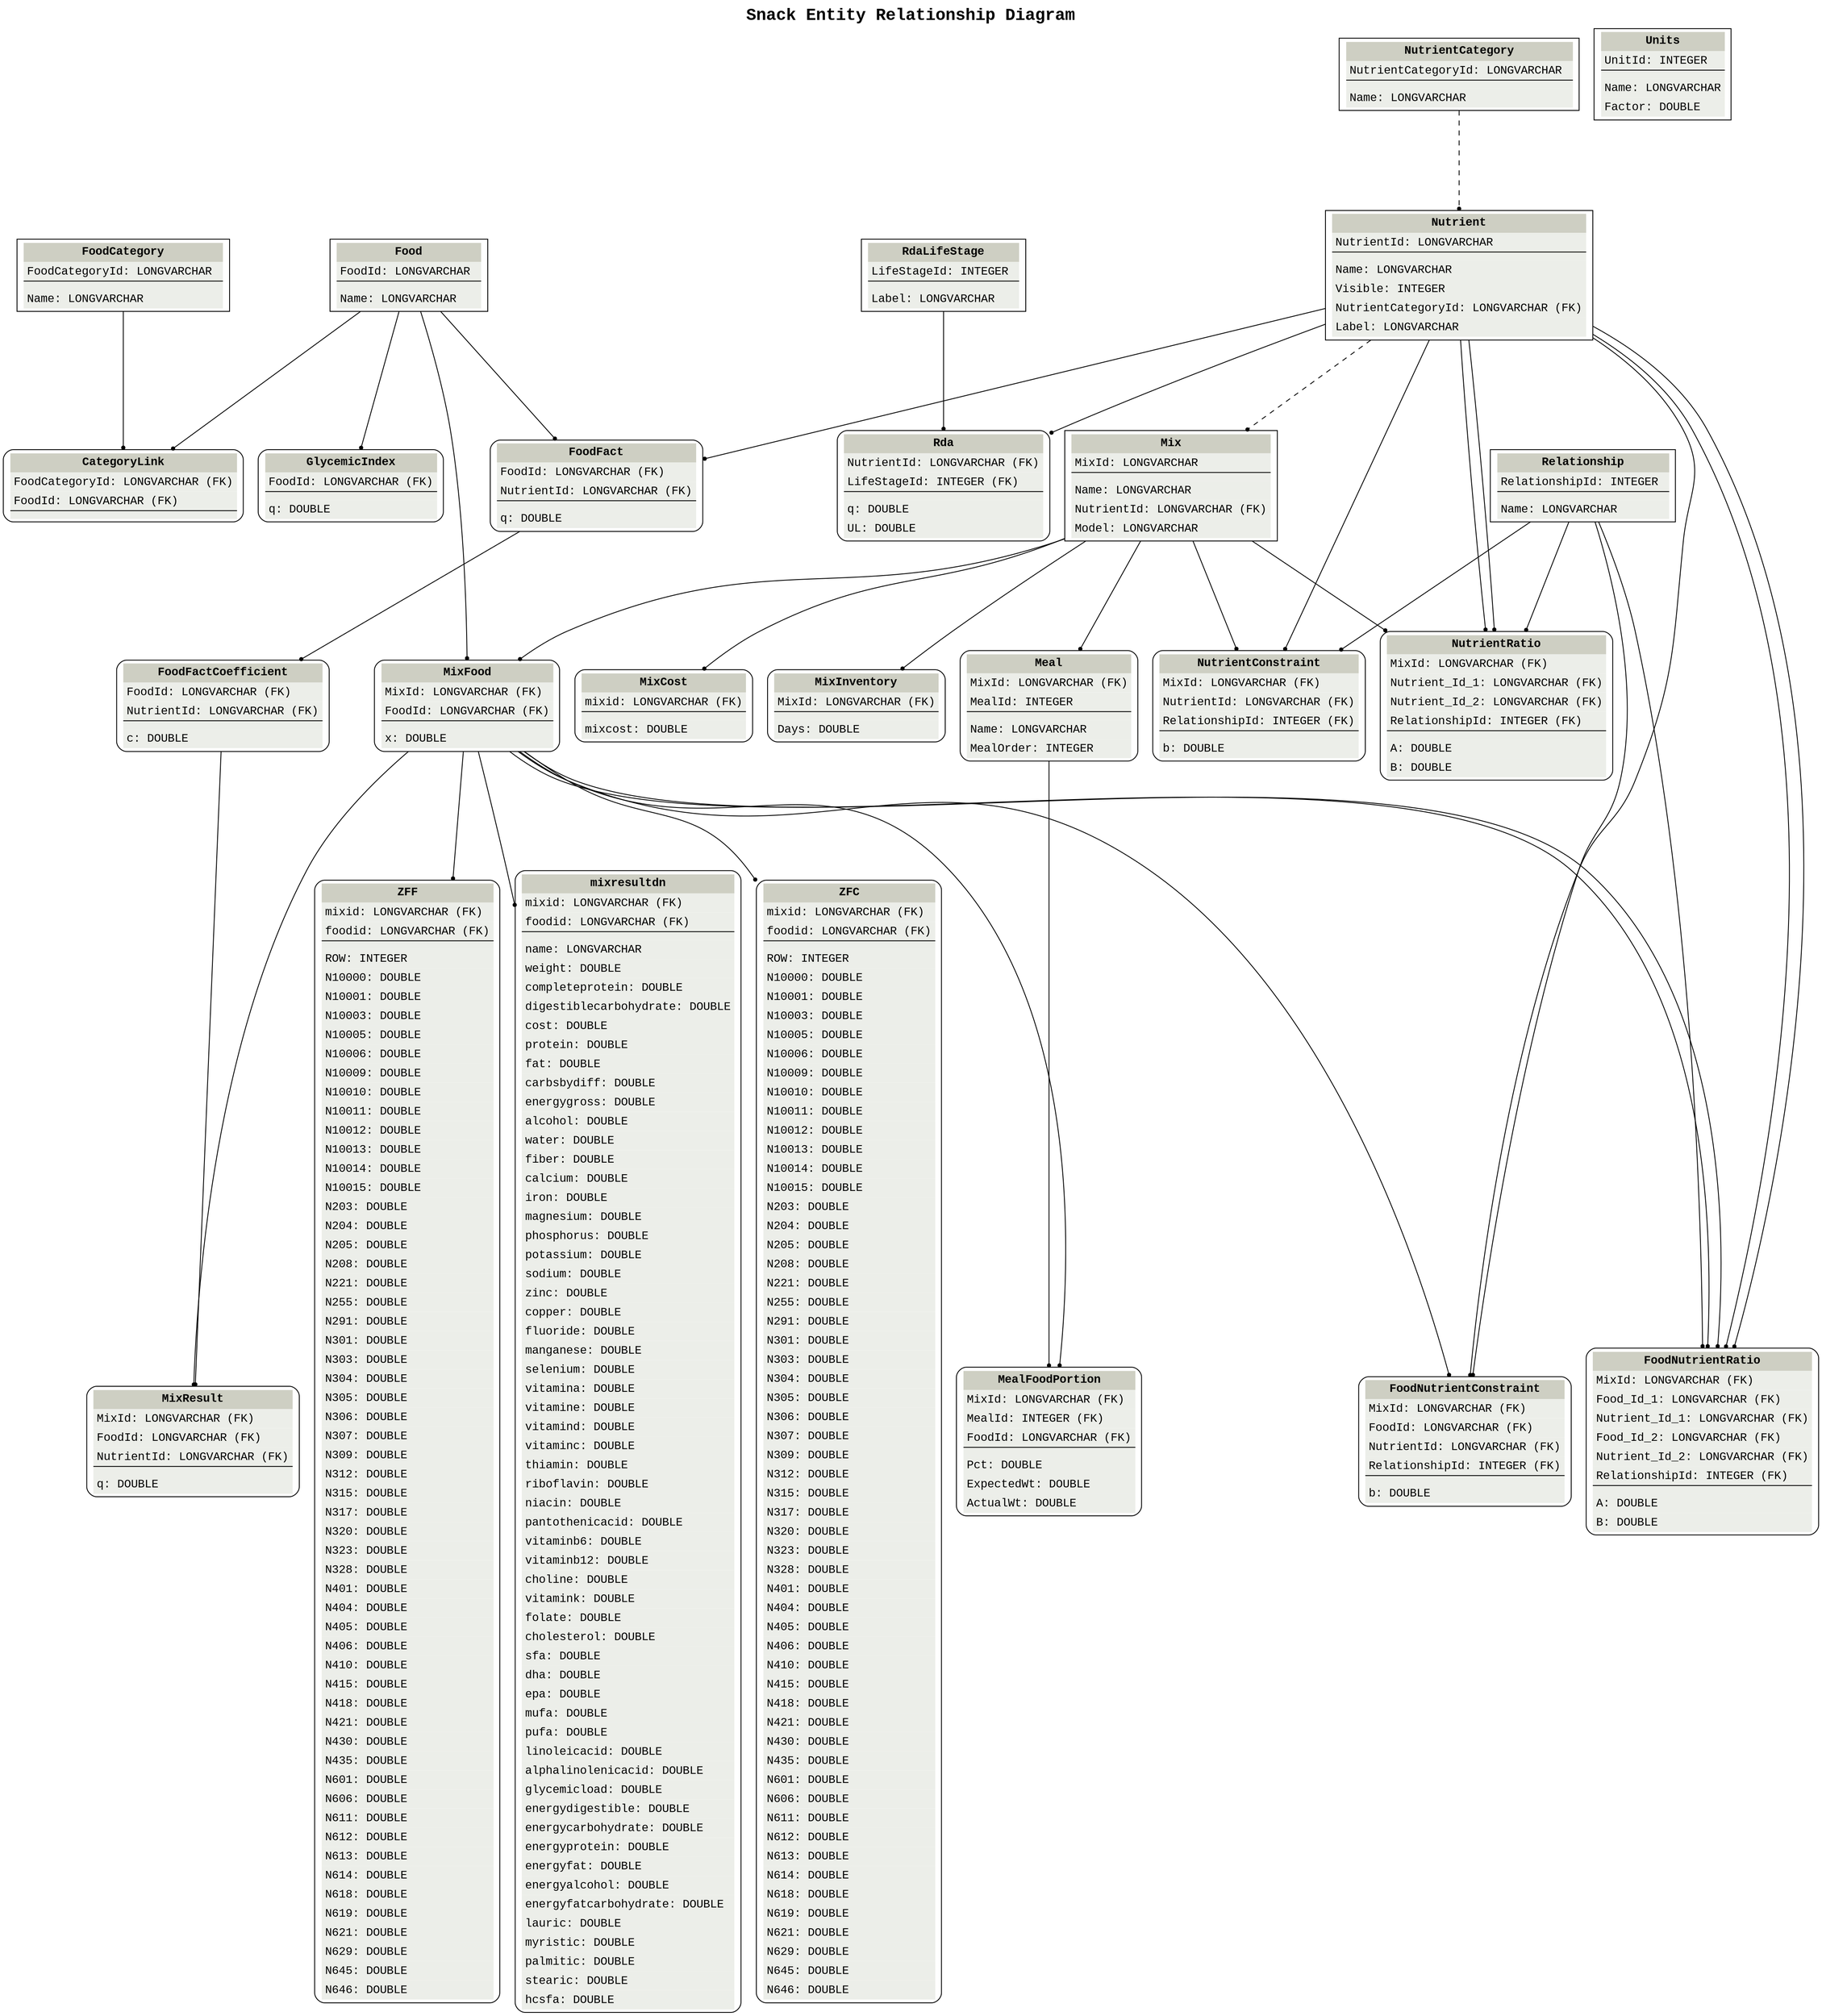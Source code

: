 digraph erd {

    labelloc = "t";
    label = "Snack Entity Relationship Diagram";
    fontsize = 20;
    fontname = "Liberation Mono Bold"
    size = "100,100";
    nodesep = 0.25;
    ranksep = 1.5;
    /*layout=neato*/

node [color = "#000000", style = solid,fontname = "Liberation Mono"];
CategoryLink [shape=Mrecord, label=<
        <table border="0" cellborder="0" cellspacing="0" cellpadding="4">
            <tr><td bgcolor="#CECFC3"><b>CategoryLink</b></td></tr>
               <tr><td bgcolor="#ECEEE9" align="left">FoodCategoryId: LONGVARCHAR (FK)</td></tr>
               <tr><td bgcolor="#ECEEE9" align="left">FoodId: LONGVARCHAR (FK)</td></tr>
              <tr><td sides="t" border="1px solid black" bgcolor="#ECEEE9" colspan="100%"></td></tr>              
        </table>
    >]
Food [shape=record, label=<
        <table border="0" cellborder="0" cellspacing="0" cellpadding="4">
            <tr><td bgcolor="#CECFC3"><b>Food</b></td></tr>
               <tr><td bgcolor="#ECEEE9" align="left">FoodId: LONGVARCHAR </td></tr>
              <tr><td sides="t" border="1px solid black" bgcolor="#ECEEE9" colspan="100%"></td></tr>              
               <tr><td bgcolor="#ECEEE9" align="left">Name: LONGVARCHAR</td></tr>
        </table>
    >]
FoodCategory [shape=record, label=<
        <table border="0" cellborder="0" cellspacing="0" cellpadding="4">
            <tr><td bgcolor="#CECFC3"><b>FoodCategory</b></td></tr>
               <tr><td bgcolor="#ECEEE9" align="left">FoodCategoryId: LONGVARCHAR </td></tr>
              <tr><td sides="t" border="1px solid black" bgcolor="#ECEEE9" colspan="100%"></td></tr>              
               <tr><td bgcolor="#ECEEE9" align="left">Name: LONGVARCHAR</td></tr>
        </table>
    >]
FoodFact [shape=Mrecord, label=<
        <table border="0" cellborder="0" cellspacing="0" cellpadding="4">
            <tr><td bgcolor="#CECFC3"><b>FoodFact</b></td></tr>
               <tr><td bgcolor="#ECEEE9" align="left">FoodId: LONGVARCHAR (FK)</td></tr>
               <tr><td bgcolor="#ECEEE9" align="left">NutrientId: LONGVARCHAR (FK)</td></tr>
              <tr><td sides="t" border="1px solid black" bgcolor="#ECEEE9" colspan="100%"></td></tr>              
               <tr><td bgcolor="#ECEEE9" align="left">q: DOUBLE</td></tr>
        </table>
    >]
FoodFactCoefficient [shape=Mrecord, label=<
        <table border="0" cellborder="0" cellspacing="0" cellpadding="4">
            <tr><td bgcolor="#CECFC3"><b>FoodFactCoefficient</b></td></tr>
               <tr><td bgcolor="#ECEEE9" align="left">FoodId: LONGVARCHAR (FK)</td></tr>
               <tr><td bgcolor="#ECEEE9" align="left">NutrientId: LONGVARCHAR (FK)</td></tr>
              <tr><td sides="t" border="1px solid black" bgcolor="#ECEEE9" colspan="100%"></td></tr>              
               <tr><td bgcolor="#ECEEE9" align="left">c: DOUBLE</td></tr>
        </table>
    >]
FoodNutrientConstraint [shape=Mrecord, label=<
        <table border="0" cellborder="0" cellspacing="0" cellpadding="4">
            <tr><td bgcolor="#CECFC3"><b>FoodNutrientConstraint</b></td></tr>
               <tr><td bgcolor="#ECEEE9" align="left">MixId: LONGVARCHAR (FK)</td></tr>
               <tr><td bgcolor="#ECEEE9" align="left">FoodId: LONGVARCHAR (FK)</td></tr>
               <tr><td bgcolor="#ECEEE9" align="left">NutrientId: LONGVARCHAR (FK)</td></tr>
               <tr><td bgcolor="#ECEEE9" align="left">RelationshipId: INTEGER (FK)</td></tr>
              <tr><td sides="t" border="1px solid black" bgcolor="#ECEEE9" colspan="100%"></td></tr>              
               <tr><td bgcolor="#ECEEE9" align="left">b: DOUBLE</td></tr>
        </table>
    >]
FoodNutrientRatio [shape=Mrecord, label=<
        <table border="0" cellborder="0" cellspacing="0" cellpadding="4">
            <tr><td bgcolor="#CECFC3"><b>FoodNutrientRatio</b></td></tr>
               <tr><td bgcolor="#ECEEE9" align="left">MixId: LONGVARCHAR (FK)</td></tr>
               <tr><td bgcolor="#ECEEE9" align="left">Food_Id_1: LONGVARCHAR (FK)</td></tr>
               <tr><td bgcolor="#ECEEE9" align="left">Nutrient_Id_1: LONGVARCHAR (FK)</td></tr>
               <tr><td bgcolor="#ECEEE9" align="left">Food_Id_2: LONGVARCHAR (FK)</td></tr>
               <tr><td bgcolor="#ECEEE9" align="left">Nutrient_Id_2: LONGVARCHAR (FK)</td></tr>
               <tr><td bgcolor="#ECEEE9" align="left">RelationshipId: INTEGER (FK)</td></tr>
              <tr><td sides="t" border="1px solid black" bgcolor="#ECEEE9" colspan="100%"></td></tr>              
               <tr><td bgcolor="#ECEEE9" align="left">A: DOUBLE</td></tr>
               <tr><td bgcolor="#ECEEE9" align="left">B: DOUBLE</td></tr>
        </table>
    >]
GlycemicIndex [shape=Mrecord, label=<
        <table border="0" cellborder="0" cellspacing="0" cellpadding="4">
            <tr><td bgcolor="#CECFC3"><b>GlycemicIndex</b></td></tr>
               <tr><td bgcolor="#ECEEE9" align="left">FoodId: LONGVARCHAR (FK)</td></tr>
              <tr><td sides="t" border="1px solid black" bgcolor="#ECEEE9" colspan="100%"></td></tr>              
               <tr><td bgcolor="#ECEEE9" align="left">q: DOUBLE</td></tr>
        </table>
    >]
Meal [shape=Mrecord, label=<
        <table border="0" cellborder="0" cellspacing="0" cellpadding="4">
            <tr><td bgcolor="#CECFC3"><b>Meal</b></td></tr>
               <tr><td bgcolor="#ECEEE9" align="left">MixId: LONGVARCHAR (FK)</td></tr>
               <tr><td bgcolor="#ECEEE9" align="left">MealId: INTEGER </td></tr>
              <tr><td sides="t" border="1px solid black" bgcolor="#ECEEE9" colspan="100%"></td></tr>              
               <tr><td bgcolor="#ECEEE9" align="left">Name: LONGVARCHAR</td></tr>
               <tr><td bgcolor="#ECEEE9" align="left">MealOrder: INTEGER</td></tr>
        </table>
    >]
MealFoodPortion [shape=Mrecord, label=<
        <table border="0" cellborder="0" cellspacing="0" cellpadding="4">
            <tr><td bgcolor="#CECFC3"><b>MealFoodPortion</b></td></tr>
               <tr><td bgcolor="#ECEEE9" align="left">MixId: LONGVARCHAR (FK)</td></tr>
               <tr><td bgcolor="#ECEEE9" align="left">MealId: INTEGER (FK)</td></tr>
               <tr><td bgcolor="#ECEEE9" align="left">FoodId: LONGVARCHAR (FK)</td></tr>
              <tr><td sides="t" border="1px solid black" bgcolor="#ECEEE9" colspan="100%"></td></tr>              
               <tr><td bgcolor="#ECEEE9" align="left">Pct: DOUBLE</td></tr>
               <tr><td bgcolor="#ECEEE9" align="left">ExpectedWt: DOUBLE</td></tr>
               <tr><td bgcolor="#ECEEE9" align="left">ActualWt: DOUBLE</td></tr>
        </table>
    >]
Mix [shape=record, label=<
        <table border="0" cellborder="0" cellspacing="0" cellpadding="4">
            <tr><td bgcolor="#CECFC3"><b>Mix</b></td></tr>
               <tr><td bgcolor="#ECEEE9" align="left">MixId: LONGVARCHAR </td></tr>
              <tr><td sides="t" border="1px solid black" bgcolor="#ECEEE9" colspan="100%"></td></tr>              
               <tr><td bgcolor="#ECEEE9" align="left">Name: LONGVARCHAR</td></tr>
               <tr><td bgcolor="#ECEEE9" align="left">NutrientId: LONGVARCHAR (FK)</td></tr>
               <tr><td bgcolor="#ECEEE9" align="left">Model: LONGVARCHAR</td></tr>
        </table>
    >]
MixCost [shape=Mrecord, label=<
        <table border="0" cellborder="0" cellspacing="0" cellpadding="4">
            <tr><td bgcolor="#CECFC3"><b>MixCost</b></td></tr>
               <tr><td bgcolor="#ECEEE9" align="left">mixid: LONGVARCHAR (FK)</td></tr>
              <tr><td sides="t" border="1px solid black" bgcolor="#ECEEE9" colspan="100%"></td></tr>              
               <tr><td bgcolor="#ECEEE9" align="left">mixcost: DOUBLE</td></tr>
        </table>
    >]
MixFood [shape=Mrecord, label=<
        <table border="0" cellborder="0" cellspacing="0" cellpadding="4">
            <tr><td bgcolor="#CECFC3"><b>MixFood</b></td></tr>
               <tr><td bgcolor="#ECEEE9" align="left">MixId: LONGVARCHAR (FK)</td></tr>
               <tr><td bgcolor="#ECEEE9" align="left">FoodId: LONGVARCHAR (FK)</td></tr>
              <tr><td sides="t" border="1px solid black" bgcolor="#ECEEE9" colspan="100%"></td></tr>              
               <tr><td bgcolor="#ECEEE9" align="left">x: DOUBLE</td></tr>
        </table>
    >]
MixInventory [shape=Mrecord, label=<
        <table border="0" cellborder="0" cellspacing="0" cellpadding="4">
            <tr><td bgcolor="#CECFC3"><b>MixInventory</b></td></tr>
               <tr><td bgcolor="#ECEEE9" align="left">MixId: LONGVARCHAR (FK)</td></tr>
              <tr><td sides="t" border="1px solid black" bgcolor="#ECEEE9" colspan="100%"></td></tr>              
               <tr><td bgcolor="#ECEEE9" align="left">Days: DOUBLE</td></tr>
        </table>
    >]
MixResult [shape=Mrecord, label=<
        <table border="0" cellborder="0" cellspacing="0" cellpadding="4">
            <tr><td bgcolor="#CECFC3"><b>MixResult</b></td></tr>
               <tr><td bgcolor="#ECEEE9" align="left">MixId: LONGVARCHAR (FK)</td></tr>
               <tr><td bgcolor="#ECEEE9" align="left">FoodId: LONGVARCHAR (FK)</td></tr>
               <tr><td bgcolor="#ECEEE9" align="left">NutrientId: LONGVARCHAR (FK)</td></tr>
              <tr><td sides="t" border="1px solid black" bgcolor="#ECEEE9" colspan="100%"></td></tr>              
               <tr><td bgcolor="#ECEEE9" align="left">q: DOUBLE</td></tr>
        </table>
    >]
Nutrient [shape=record, label=<
        <table border="0" cellborder="0" cellspacing="0" cellpadding="4">
            <tr><td bgcolor="#CECFC3"><b>Nutrient</b></td></tr>
               <tr><td bgcolor="#ECEEE9" align="left">NutrientId: LONGVARCHAR </td></tr>
              <tr><td sides="t" border="1px solid black" bgcolor="#ECEEE9" colspan="100%"></td></tr>              
               <tr><td bgcolor="#ECEEE9" align="left">Name: LONGVARCHAR</td></tr>
               <tr><td bgcolor="#ECEEE9" align="left">Visible: INTEGER</td></tr>
               <tr><td bgcolor="#ECEEE9" align="left">NutrientCategoryId: LONGVARCHAR (FK)</td></tr>
               <tr><td bgcolor="#ECEEE9" align="left">Label: LONGVARCHAR</td></tr>
        </table>
    >]
NutrientCategory [shape=record, label=<
        <table border="0" cellborder="0" cellspacing="0" cellpadding="4">
            <tr><td bgcolor="#CECFC3"><b>NutrientCategory</b></td></tr>
               <tr><td bgcolor="#ECEEE9" align="left">NutrientCategoryId: LONGVARCHAR </td></tr>
              <tr><td sides="t" border="1px solid black" bgcolor="#ECEEE9" colspan="100%"></td></tr>              
               <tr><td bgcolor="#ECEEE9" align="left">Name: LONGVARCHAR</td></tr>
        </table>
    >]
NutrientConstraint [shape=Mrecord, label=<
        <table border="0" cellborder="0" cellspacing="0" cellpadding="4">
            <tr><td bgcolor="#CECFC3"><b>NutrientConstraint</b></td></tr>
               <tr><td bgcolor="#ECEEE9" align="left">MixId: LONGVARCHAR (FK)</td></tr>
               <tr><td bgcolor="#ECEEE9" align="left">NutrientId: LONGVARCHAR (FK)</td></tr>
               <tr><td bgcolor="#ECEEE9" align="left">RelationshipId: INTEGER (FK)</td></tr>
              <tr><td sides="t" border="1px solid black" bgcolor="#ECEEE9" colspan="100%"></td></tr>              
               <tr><td bgcolor="#ECEEE9" align="left">b: DOUBLE</td></tr>
        </table>
    >]
NutrientRatio [shape=Mrecord, label=<
        <table border="0" cellborder="0" cellspacing="0" cellpadding="4">
            <tr><td bgcolor="#CECFC3"><b>NutrientRatio</b></td></tr>
               <tr><td bgcolor="#ECEEE9" align="left">MixId: LONGVARCHAR (FK)</td></tr>
               <tr><td bgcolor="#ECEEE9" align="left">Nutrient_Id_1: LONGVARCHAR (FK)</td></tr>
               <tr><td bgcolor="#ECEEE9" align="left">Nutrient_Id_2: LONGVARCHAR (FK)</td></tr>
               <tr><td bgcolor="#ECEEE9" align="left">RelationshipId: INTEGER (FK)</td></tr>
              <tr><td sides="t" border="1px solid black" bgcolor="#ECEEE9" colspan="100%"></td></tr>              
               <tr><td bgcolor="#ECEEE9" align="left">A: DOUBLE</td></tr>
               <tr><td bgcolor="#ECEEE9" align="left">B: DOUBLE</td></tr>
        </table>
    >]
Rda [shape=Mrecord, label=<
        <table border="0" cellborder="0" cellspacing="0" cellpadding="4">
            <tr><td bgcolor="#CECFC3"><b>Rda</b></td></tr>
               <tr><td bgcolor="#ECEEE9" align="left">NutrientId: LONGVARCHAR (FK)</td></tr>
               <tr><td bgcolor="#ECEEE9" align="left">LifeStageId: INTEGER (FK)</td></tr>
              <tr><td sides="t" border="1px solid black" bgcolor="#ECEEE9" colspan="100%"></td></tr>              
               <tr><td bgcolor="#ECEEE9" align="left">q: DOUBLE</td></tr>
               <tr><td bgcolor="#ECEEE9" align="left">UL: DOUBLE</td></tr>
        </table>
    >]
RdaLifeStage [shape=record, label=<
        <table border="0" cellborder="0" cellspacing="0" cellpadding="4">
            <tr><td bgcolor="#CECFC3"><b>RdaLifeStage</b></td></tr>
               <tr><td bgcolor="#ECEEE9" align="left">LifeStageId: INTEGER </td></tr>
              <tr><td sides="t" border="1px solid black" bgcolor="#ECEEE9" colspan="100%"></td></tr>              
               <tr><td bgcolor="#ECEEE9" align="left">Label: LONGVARCHAR</td></tr>
        </table>
    >]
Relationship [shape=record, label=<
        <table border="0" cellborder="0" cellspacing="0" cellpadding="4">
            <tr><td bgcolor="#CECFC3"><b>Relationship</b></td></tr>
               <tr><td bgcolor="#ECEEE9" align="left">RelationshipId: INTEGER </td></tr>
              <tr><td sides="t" border="1px solid black" bgcolor="#ECEEE9" colspan="100%"></td></tr>              
               <tr><td bgcolor="#ECEEE9" align="left">Name: LONGVARCHAR</td></tr>
        </table>
    >]
Units [shape=record, label=<
        <table border="0" cellborder="0" cellspacing="0" cellpadding="4">
            <tr><td bgcolor="#CECFC3"><b>Units</b></td></tr>
               <tr><td bgcolor="#ECEEE9" align="left">UnitId: INTEGER </td></tr>
              <tr><td sides="t" border="1px solid black" bgcolor="#ECEEE9" colspan="100%"></td></tr>              
               <tr><td bgcolor="#ECEEE9" align="left">Name: LONGVARCHAR</td></tr>
               <tr><td bgcolor="#ECEEE9" align="left">Factor: DOUBLE</td></tr>
        </table>
    >]
ZFC [shape=Mrecord, label=<
        <table border="0" cellborder="0" cellspacing="0" cellpadding="4">
            <tr><td bgcolor="#CECFC3"><b>ZFC</b></td></tr>
               <tr><td bgcolor="#ECEEE9" align="left">mixid: LONGVARCHAR (FK)</td></tr>
               <tr><td bgcolor="#ECEEE9" align="left">foodid: LONGVARCHAR (FK)</td></tr>
              <tr><td sides="t" border="1px solid black" bgcolor="#ECEEE9" colspan="100%"></td></tr>              
               <tr><td bgcolor="#ECEEE9" align="left">ROW: INTEGER</td></tr>
               <tr><td bgcolor="#ECEEE9" align="left">N10000: DOUBLE</td></tr>
               <tr><td bgcolor="#ECEEE9" align="left">N10001: DOUBLE</td></tr>
               <tr><td bgcolor="#ECEEE9" align="left">N10003: DOUBLE</td></tr>
               <tr><td bgcolor="#ECEEE9" align="left">N10005: DOUBLE</td></tr>
               <tr><td bgcolor="#ECEEE9" align="left">N10006: DOUBLE</td></tr>
               <tr><td bgcolor="#ECEEE9" align="left">N10009: DOUBLE</td></tr>
               <tr><td bgcolor="#ECEEE9" align="left">N10010: DOUBLE</td></tr>
               <tr><td bgcolor="#ECEEE9" align="left">N10011: DOUBLE</td></tr>
               <tr><td bgcolor="#ECEEE9" align="left">N10012: DOUBLE</td></tr>
               <tr><td bgcolor="#ECEEE9" align="left">N10013: DOUBLE</td></tr>
               <tr><td bgcolor="#ECEEE9" align="left">N10014: DOUBLE</td></tr>
               <tr><td bgcolor="#ECEEE9" align="left">N10015: DOUBLE</td></tr>
               <tr><td bgcolor="#ECEEE9" align="left">N203: DOUBLE</td></tr>
               <tr><td bgcolor="#ECEEE9" align="left">N204: DOUBLE</td></tr>
               <tr><td bgcolor="#ECEEE9" align="left">N205: DOUBLE</td></tr>
               <tr><td bgcolor="#ECEEE9" align="left">N208: DOUBLE</td></tr>
               <tr><td bgcolor="#ECEEE9" align="left">N221: DOUBLE</td></tr>
               <tr><td bgcolor="#ECEEE9" align="left">N255: DOUBLE</td></tr>
               <tr><td bgcolor="#ECEEE9" align="left">N291: DOUBLE</td></tr>
               <tr><td bgcolor="#ECEEE9" align="left">N301: DOUBLE</td></tr>
               <tr><td bgcolor="#ECEEE9" align="left">N303: DOUBLE</td></tr>
               <tr><td bgcolor="#ECEEE9" align="left">N304: DOUBLE</td></tr>
               <tr><td bgcolor="#ECEEE9" align="left">N305: DOUBLE</td></tr>
               <tr><td bgcolor="#ECEEE9" align="left">N306: DOUBLE</td></tr>
               <tr><td bgcolor="#ECEEE9" align="left">N307: DOUBLE</td></tr>
               <tr><td bgcolor="#ECEEE9" align="left">N309: DOUBLE</td></tr>
               <tr><td bgcolor="#ECEEE9" align="left">N312: DOUBLE</td></tr>
               <tr><td bgcolor="#ECEEE9" align="left">N315: DOUBLE</td></tr>
               <tr><td bgcolor="#ECEEE9" align="left">N317: DOUBLE</td></tr>
               <tr><td bgcolor="#ECEEE9" align="left">N320: DOUBLE</td></tr>
               <tr><td bgcolor="#ECEEE9" align="left">N323: DOUBLE</td></tr>
               <tr><td bgcolor="#ECEEE9" align="left">N328: DOUBLE</td></tr>
               <tr><td bgcolor="#ECEEE9" align="left">N401: DOUBLE</td></tr>
               <tr><td bgcolor="#ECEEE9" align="left">N404: DOUBLE</td></tr>
               <tr><td bgcolor="#ECEEE9" align="left">N405: DOUBLE</td></tr>
               <tr><td bgcolor="#ECEEE9" align="left">N406: DOUBLE</td></tr>
               <tr><td bgcolor="#ECEEE9" align="left">N410: DOUBLE</td></tr>
               <tr><td bgcolor="#ECEEE9" align="left">N415: DOUBLE</td></tr>
               <tr><td bgcolor="#ECEEE9" align="left">N418: DOUBLE</td></tr>
               <tr><td bgcolor="#ECEEE9" align="left">N421: DOUBLE</td></tr>
               <tr><td bgcolor="#ECEEE9" align="left">N430: DOUBLE</td></tr>
               <tr><td bgcolor="#ECEEE9" align="left">N435: DOUBLE</td></tr>
               <tr><td bgcolor="#ECEEE9" align="left">N601: DOUBLE</td></tr>
               <tr><td bgcolor="#ECEEE9" align="left">N606: DOUBLE</td></tr>
               <tr><td bgcolor="#ECEEE9" align="left">N611: DOUBLE</td></tr>
               <tr><td bgcolor="#ECEEE9" align="left">N612: DOUBLE</td></tr>
               <tr><td bgcolor="#ECEEE9" align="left">N613: DOUBLE</td></tr>
               <tr><td bgcolor="#ECEEE9" align="left">N614: DOUBLE</td></tr>
               <tr><td bgcolor="#ECEEE9" align="left">N618: DOUBLE</td></tr>
               <tr><td bgcolor="#ECEEE9" align="left">N619: DOUBLE</td></tr>
               <tr><td bgcolor="#ECEEE9" align="left">N621: DOUBLE</td></tr>
               <tr><td bgcolor="#ECEEE9" align="left">N629: DOUBLE</td></tr>
               <tr><td bgcolor="#ECEEE9" align="left">N645: DOUBLE</td></tr>
               <tr><td bgcolor="#ECEEE9" align="left">N646: DOUBLE</td></tr>
        </table>
    >]
ZFF [shape=Mrecord, label=<
        <table border="0" cellborder="0" cellspacing="0" cellpadding="4">
            <tr><td bgcolor="#CECFC3"><b>ZFF</b></td></tr>
               <tr><td bgcolor="#ECEEE9" align="left">mixid: LONGVARCHAR (FK)</td></tr>
               <tr><td bgcolor="#ECEEE9" align="left">foodid: LONGVARCHAR (FK)</td></tr>
              <tr><td sides="t" border="1px solid black" bgcolor="#ECEEE9" colspan="100%"></td></tr>              
               <tr><td bgcolor="#ECEEE9" align="left">ROW: INTEGER</td></tr>
               <tr><td bgcolor="#ECEEE9" align="left">N10000: DOUBLE</td></tr>
               <tr><td bgcolor="#ECEEE9" align="left">N10001: DOUBLE</td></tr>
               <tr><td bgcolor="#ECEEE9" align="left">N10003: DOUBLE</td></tr>
               <tr><td bgcolor="#ECEEE9" align="left">N10005: DOUBLE</td></tr>
               <tr><td bgcolor="#ECEEE9" align="left">N10006: DOUBLE</td></tr>
               <tr><td bgcolor="#ECEEE9" align="left">N10009: DOUBLE</td></tr>
               <tr><td bgcolor="#ECEEE9" align="left">N10010: DOUBLE</td></tr>
               <tr><td bgcolor="#ECEEE9" align="left">N10011: DOUBLE</td></tr>
               <tr><td bgcolor="#ECEEE9" align="left">N10012: DOUBLE</td></tr>
               <tr><td bgcolor="#ECEEE9" align="left">N10013: DOUBLE</td></tr>
               <tr><td bgcolor="#ECEEE9" align="left">N10014: DOUBLE</td></tr>
               <tr><td bgcolor="#ECEEE9" align="left">N10015: DOUBLE</td></tr>
               <tr><td bgcolor="#ECEEE9" align="left">N203: DOUBLE</td></tr>
               <tr><td bgcolor="#ECEEE9" align="left">N204: DOUBLE</td></tr>
               <tr><td bgcolor="#ECEEE9" align="left">N205: DOUBLE</td></tr>
               <tr><td bgcolor="#ECEEE9" align="left">N208: DOUBLE</td></tr>
               <tr><td bgcolor="#ECEEE9" align="left">N221: DOUBLE</td></tr>
               <tr><td bgcolor="#ECEEE9" align="left">N255: DOUBLE</td></tr>
               <tr><td bgcolor="#ECEEE9" align="left">N291: DOUBLE</td></tr>
               <tr><td bgcolor="#ECEEE9" align="left">N301: DOUBLE</td></tr>
               <tr><td bgcolor="#ECEEE9" align="left">N303: DOUBLE</td></tr>
               <tr><td bgcolor="#ECEEE9" align="left">N304: DOUBLE</td></tr>
               <tr><td bgcolor="#ECEEE9" align="left">N305: DOUBLE</td></tr>
               <tr><td bgcolor="#ECEEE9" align="left">N306: DOUBLE</td></tr>
               <tr><td bgcolor="#ECEEE9" align="left">N307: DOUBLE</td></tr>
               <tr><td bgcolor="#ECEEE9" align="left">N309: DOUBLE</td></tr>
               <tr><td bgcolor="#ECEEE9" align="left">N312: DOUBLE</td></tr>
               <tr><td bgcolor="#ECEEE9" align="left">N315: DOUBLE</td></tr>
               <tr><td bgcolor="#ECEEE9" align="left">N317: DOUBLE</td></tr>
               <tr><td bgcolor="#ECEEE9" align="left">N320: DOUBLE</td></tr>
               <tr><td bgcolor="#ECEEE9" align="left">N323: DOUBLE</td></tr>
               <tr><td bgcolor="#ECEEE9" align="left">N328: DOUBLE</td></tr>
               <tr><td bgcolor="#ECEEE9" align="left">N401: DOUBLE</td></tr>
               <tr><td bgcolor="#ECEEE9" align="left">N404: DOUBLE</td></tr>
               <tr><td bgcolor="#ECEEE9" align="left">N405: DOUBLE</td></tr>
               <tr><td bgcolor="#ECEEE9" align="left">N406: DOUBLE</td></tr>
               <tr><td bgcolor="#ECEEE9" align="left">N410: DOUBLE</td></tr>
               <tr><td bgcolor="#ECEEE9" align="left">N415: DOUBLE</td></tr>
               <tr><td bgcolor="#ECEEE9" align="left">N418: DOUBLE</td></tr>
               <tr><td bgcolor="#ECEEE9" align="left">N421: DOUBLE</td></tr>
               <tr><td bgcolor="#ECEEE9" align="left">N430: DOUBLE</td></tr>
               <tr><td bgcolor="#ECEEE9" align="left">N435: DOUBLE</td></tr>
               <tr><td bgcolor="#ECEEE9" align="left">N601: DOUBLE</td></tr>
               <tr><td bgcolor="#ECEEE9" align="left">N606: DOUBLE</td></tr>
               <tr><td bgcolor="#ECEEE9" align="left">N611: DOUBLE</td></tr>
               <tr><td bgcolor="#ECEEE9" align="left">N612: DOUBLE</td></tr>
               <tr><td bgcolor="#ECEEE9" align="left">N613: DOUBLE</td></tr>
               <tr><td bgcolor="#ECEEE9" align="left">N614: DOUBLE</td></tr>
               <tr><td bgcolor="#ECEEE9" align="left">N618: DOUBLE</td></tr>
               <tr><td bgcolor="#ECEEE9" align="left">N619: DOUBLE</td></tr>
               <tr><td bgcolor="#ECEEE9" align="left">N621: DOUBLE</td></tr>
               <tr><td bgcolor="#ECEEE9" align="left">N629: DOUBLE</td></tr>
               <tr><td bgcolor="#ECEEE9" align="left">N645: DOUBLE</td></tr>
               <tr><td bgcolor="#ECEEE9" align="left">N646: DOUBLE</td></tr>
        </table>
    >]
mixresultdn [shape=Mrecord, label=<
        <table border="0" cellborder="0" cellspacing="0" cellpadding="4">
            <tr><td bgcolor="#CECFC3"><b>mixresultdn</b></td></tr>
               <tr><td bgcolor="#ECEEE9" align="left">mixid: LONGVARCHAR (FK)</td></tr>
               <tr><td bgcolor="#ECEEE9" align="left">foodid: LONGVARCHAR (FK)</td></tr>
              <tr><td sides="t" border="1px solid black" bgcolor="#ECEEE9" colspan="100%"></td></tr>              
               <tr><td bgcolor="#ECEEE9" align="left">name: LONGVARCHAR</td></tr>
               <tr><td bgcolor="#ECEEE9" align="left">weight: DOUBLE</td></tr>
               <tr><td bgcolor="#ECEEE9" align="left">completeprotein: DOUBLE</td></tr>
               <tr><td bgcolor="#ECEEE9" align="left">digestiblecarbohydrate: DOUBLE</td></tr>
               <tr><td bgcolor="#ECEEE9" align="left">cost: DOUBLE</td></tr>
               <tr><td bgcolor="#ECEEE9" align="left">protein: DOUBLE</td></tr>
               <tr><td bgcolor="#ECEEE9" align="left">fat: DOUBLE</td></tr>
               <tr><td bgcolor="#ECEEE9" align="left">carbsbydiff: DOUBLE</td></tr>
               <tr><td bgcolor="#ECEEE9" align="left">energygross: DOUBLE</td></tr>
               <tr><td bgcolor="#ECEEE9" align="left">alcohol: DOUBLE</td></tr>
               <tr><td bgcolor="#ECEEE9" align="left">water: DOUBLE</td></tr>
               <tr><td bgcolor="#ECEEE9" align="left">fiber: DOUBLE</td></tr>
               <tr><td bgcolor="#ECEEE9" align="left">calcium: DOUBLE</td></tr>
               <tr><td bgcolor="#ECEEE9" align="left">iron: DOUBLE</td></tr>
               <tr><td bgcolor="#ECEEE9" align="left">magnesium: DOUBLE</td></tr>
               <tr><td bgcolor="#ECEEE9" align="left">phosphorus: DOUBLE</td></tr>
               <tr><td bgcolor="#ECEEE9" align="left">potassium: DOUBLE</td></tr>
               <tr><td bgcolor="#ECEEE9" align="left">sodium: DOUBLE</td></tr>
               <tr><td bgcolor="#ECEEE9" align="left">zinc: DOUBLE</td></tr>
               <tr><td bgcolor="#ECEEE9" align="left">copper: DOUBLE</td></tr>
               <tr><td bgcolor="#ECEEE9" align="left">fluoride: DOUBLE</td></tr>
               <tr><td bgcolor="#ECEEE9" align="left">manganese: DOUBLE</td></tr>
               <tr><td bgcolor="#ECEEE9" align="left">selenium: DOUBLE</td></tr>
               <tr><td bgcolor="#ECEEE9" align="left">vitamina: DOUBLE</td></tr>
               <tr><td bgcolor="#ECEEE9" align="left">vitamine: DOUBLE</td></tr>
               <tr><td bgcolor="#ECEEE9" align="left">vitamind: DOUBLE</td></tr>
               <tr><td bgcolor="#ECEEE9" align="left">vitaminc: DOUBLE</td></tr>
               <tr><td bgcolor="#ECEEE9" align="left">thiamin: DOUBLE</td></tr>
               <tr><td bgcolor="#ECEEE9" align="left">riboflavin: DOUBLE</td></tr>
               <tr><td bgcolor="#ECEEE9" align="left">niacin: DOUBLE</td></tr>
               <tr><td bgcolor="#ECEEE9" align="left">pantothenicacid: DOUBLE</td></tr>
               <tr><td bgcolor="#ECEEE9" align="left">vitaminb6: DOUBLE</td></tr>
               <tr><td bgcolor="#ECEEE9" align="left">vitaminb12: DOUBLE</td></tr>
               <tr><td bgcolor="#ECEEE9" align="left">choline: DOUBLE</td></tr>
               <tr><td bgcolor="#ECEEE9" align="left">vitamink: DOUBLE</td></tr>
               <tr><td bgcolor="#ECEEE9" align="left">folate: DOUBLE</td></tr>
               <tr><td bgcolor="#ECEEE9" align="left">cholesterol: DOUBLE</td></tr>
               <tr><td bgcolor="#ECEEE9" align="left">sfa: DOUBLE</td></tr>
               <tr><td bgcolor="#ECEEE9" align="left">dha: DOUBLE</td></tr>
               <tr><td bgcolor="#ECEEE9" align="left">epa: DOUBLE</td></tr>
               <tr><td bgcolor="#ECEEE9" align="left">mufa: DOUBLE</td></tr>
               <tr><td bgcolor="#ECEEE9" align="left">pufa: DOUBLE</td></tr>
               <tr><td bgcolor="#ECEEE9" align="left">linoleicacid: DOUBLE</td></tr>
               <tr><td bgcolor="#ECEEE9" align="left">alphalinolenicacid: DOUBLE</td></tr>
               <tr><td bgcolor="#ECEEE9" align="left">glycemicload: DOUBLE</td></tr>
               <tr><td bgcolor="#ECEEE9" align="left">energydigestible: DOUBLE</td></tr>
               <tr><td bgcolor="#ECEEE9" align="left">energycarbohydrate: DOUBLE</td></tr>
               <tr><td bgcolor="#ECEEE9" align="left">energyprotein: DOUBLE</td></tr>
               <tr><td bgcolor="#ECEEE9" align="left">energyfat: DOUBLE</td></tr>
               <tr><td bgcolor="#ECEEE9" align="left">energyalcohol: DOUBLE</td></tr>
               <tr><td bgcolor="#ECEEE9" align="left">energyfatcarbohydrate: DOUBLE</td></tr>
               <tr><td bgcolor="#ECEEE9" align="left">lauric: DOUBLE</td></tr>
               <tr><td bgcolor="#ECEEE9" align="left">myristic: DOUBLE</td></tr>
               <tr><td bgcolor="#ECEEE9" align="left">palmitic: DOUBLE</td></tr>
               <tr><td bgcolor="#ECEEE9" align="left">stearic: DOUBLE</td></tr>
               <tr><td bgcolor="#ECEEE9" align="left">hcsfa: DOUBLE</td></tr>
        </table>
    >]

edge [penwidth=1,fontname="Liberation Mono" len=5, arrowsize=0.5, arrowhead=dot, arrowtail=none, dir=forward, style=solid]
Food -> CategoryLink [dir=forward,weight=1];
edge [penwidth=1,fontname="Liberation Mono" len=5, arrowsize=0.5, arrowhead=dot, arrowtail=none, dir=forward, style=solid]
FoodCategory -> CategoryLink [dir=forward,weight=1];
edge [penwidth=1,fontname="Liberation Mono" len=5, arrowsize=0.5, arrowhead=dot, arrowtail=none, dir=forward, style=solid]
Food -> FoodFact [dir=forward,weight=1];
edge [penwidth=1,fontname="Liberation Mono" len=5, arrowsize=0.5, arrowhead=dot, arrowtail=none, dir=forward, style=solid]
Nutrient -> FoodFact [dir=forward,weight=1];
edge [penwidth=1,fontname="Liberation Mono" len=5, arrowsize=0.5, arrowhead=dot, arrowtail=none, dir=forward, style=solid]
FoodFact -> FoodFactCoefficient [dir=forward,weight=1];
edge [penwidth=1,fontname="Liberation Mono" len=5, arrowsize=0.5, arrowhead=dot, arrowtail=none, dir=forward, style=solid]
MixFood -> FoodNutrientConstraint [dir=forward,weight=1];
edge [penwidth=1,fontname="Liberation Mono" len=5, arrowsize=0.5, arrowhead=dot, arrowtail=none, dir=forward, style=solid]
Nutrient -> FoodNutrientConstraint [dir=forward,weight=1];
edge [penwidth=1,fontname="Liberation Mono" len=5, arrowsize=0.5, arrowhead=dot, arrowtail=none, dir=forward, style=solid]
Relationship -> FoodNutrientConstraint [dir=forward,weight=1];
edge [penwidth=1,fontname="Liberation Mono" len=5, arrowsize=0.5, arrowhead=dot, arrowtail=none, dir=forward, style=solid]
MixFood -> FoodNutrientRatio [dir=forward,weight=1];
edge [penwidth=1,fontname="Liberation Mono" len=5, arrowsize=0.5, arrowhead=dot, arrowtail=none, dir=forward, style=solid]
MixFood -> FoodNutrientRatio [dir=forward,weight=1];
edge [penwidth=1,fontname="Liberation Mono" len=5, arrowsize=0.5, arrowhead=dot, arrowtail=none, dir=forward, style=solid]
Nutrient -> FoodNutrientRatio [dir=forward,weight=1];
edge [penwidth=1,fontname="Liberation Mono" len=5, arrowsize=0.5, arrowhead=dot, arrowtail=none, dir=forward, style=solid]
Nutrient -> FoodNutrientRatio [dir=forward,weight=1];
edge [penwidth=1,fontname="Liberation Mono" len=5, arrowsize=0.5, arrowhead=dot, arrowtail=none, dir=forward, style=solid]
Relationship -> FoodNutrientRatio [dir=forward,weight=1];
edge [penwidth=1,fontname="Liberation Mono" len=5, arrowsize=0.5, arrowhead=dot, arrowtail=none, dir=forward, style=solid]
Food -> GlycemicIndex [dir=forward,weight=1];
edge [penwidth=1,fontname="Liberation Mono" len=5, arrowsize=0.5, arrowhead=dot, arrowtail=none, dir=forward, style=solid]
Mix -> Meal [dir=forward,weight=1];
edge [penwidth=1,fontname="Liberation Mono" len=5, arrowsize=0.5, arrowhead=dot, arrowtail=none, dir=forward, style=solid]
Meal -> MealFoodPortion [dir=forward,weight=1];
edge [penwidth=1,fontname="Liberation Mono" len=5, arrowsize=0.5, arrowhead=dot, arrowtail=none, dir=forward, style=solid]
MixFood -> MealFoodPortion [dir=forward,weight=1];
edge [penwidth=1,fontname="Liberation Mono" len=5, arrowsize=0.5, arrowhead=dot, arrowtail=none, dir=forward, style=dashed]
Nutrient -> Mix [dir=forward,weight=1];
edge [penwidth=1,fontname="Liberation Mono" len=5, arrowsize=0.5, arrowhead=dot, arrowtail=none, dir=forward, style=solid]
Mix -> MixCost [dir=forward,weight=1];
edge [penwidth=1,fontname="Liberation Mono" len=5, arrowsize=0.5, arrowhead=dot, arrowtail=none, dir=forward, style=solid]
Food -> MixFood [dir=forward,weight=1];
edge [penwidth=1,fontname="Liberation Mono" len=5, arrowsize=0.5, arrowhead=dot, arrowtail=none, dir=forward, style=solid]
Mix -> MixFood [dir=forward,weight=1];
edge [penwidth=1,fontname="Liberation Mono" len=5, arrowsize=0.5, arrowhead=dot, arrowtail=none, dir=forward, style=solid]
Mix -> MixInventory [dir=forward,weight=1];
edge [penwidth=1,fontname="Liberation Mono" len=5, arrowsize=0.5, arrowhead=dot, arrowtail=none, dir=forward, style=solid]
FoodFactCoefficient -> MixResult [dir=forward,weight=1];
edge [penwidth=1,fontname="Liberation Mono" len=5, arrowsize=0.5, arrowhead=dot, arrowtail=none, dir=forward, style=solid]
MixFood -> MixResult [dir=forward,weight=1];
edge [penwidth=1,fontname="Liberation Mono" len=5, arrowsize=0.5, arrowhead=dot, arrowtail=none, dir=forward, style=dashed]
NutrientCategory -> Nutrient [dir=forward,weight=1];
edge [penwidth=1,fontname="Liberation Mono" len=5, arrowsize=0.5, arrowhead=dot, arrowtail=none, dir=forward, style=solid]
Mix -> NutrientConstraint [dir=forward,weight=1];
edge [penwidth=1,fontname="Liberation Mono" len=5, arrowsize=0.5, arrowhead=dot, arrowtail=none, dir=forward, style=solid]
Nutrient -> NutrientConstraint [dir=forward,weight=1];
edge [penwidth=1,fontname="Liberation Mono" len=5, arrowsize=0.5, arrowhead=dot, arrowtail=none, dir=forward, style=solid]
Relationship -> NutrientConstraint [dir=forward,weight=1];
edge [penwidth=1,fontname="Liberation Mono" len=5, arrowsize=0.5, arrowhead=dot, arrowtail=none, dir=forward, style=solid]
Mix -> NutrientRatio [dir=forward,weight=1];
edge [penwidth=1,fontname="Liberation Mono" len=5, arrowsize=0.5, arrowhead=dot, arrowtail=none, dir=forward, style=solid]
Nutrient -> NutrientRatio [dir=forward,weight=1];
edge [penwidth=1,fontname="Liberation Mono" len=5, arrowsize=0.5, arrowhead=dot, arrowtail=none, dir=forward, style=solid]
Nutrient -> NutrientRatio [dir=forward,weight=1];
edge [penwidth=1,fontname="Liberation Mono" len=5, arrowsize=0.5, arrowhead=dot, arrowtail=none, dir=forward, style=solid]
Relationship -> NutrientRatio [dir=forward,weight=1];
edge [penwidth=1,fontname="Liberation Mono" len=5, arrowsize=0.5, arrowhead=dot, arrowtail=none, dir=forward, style=solid]
Nutrient -> Rda [dir=forward,weight=1];
edge [penwidth=1,fontname="Liberation Mono" len=5, arrowsize=0.5, arrowhead=dot, arrowtail=none, dir=forward, style=solid]
RdaLifeStage -> Rda [dir=forward,weight=1];
edge [penwidth=1,fontname="Liberation Mono" len=5, arrowsize=0.5, arrowhead=dot, arrowtail=none, dir=forward, style=solid]
MixFood -> ZFC [dir=forward,weight=1];
edge [penwidth=1,fontname="Liberation Mono" len=5, arrowsize=0.5, arrowhead=dot, arrowtail=none, dir=forward, style=solid]
MixFood -> ZFF [dir=forward,weight=1];
edge [penwidth=1,fontname="Liberation Mono" len=5, arrowsize=0.5, arrowhead=dot, arrowtail=none, dir=forward, style=solid]
MixFood -> mixresultdn [dir=forward,weight=1];

}
